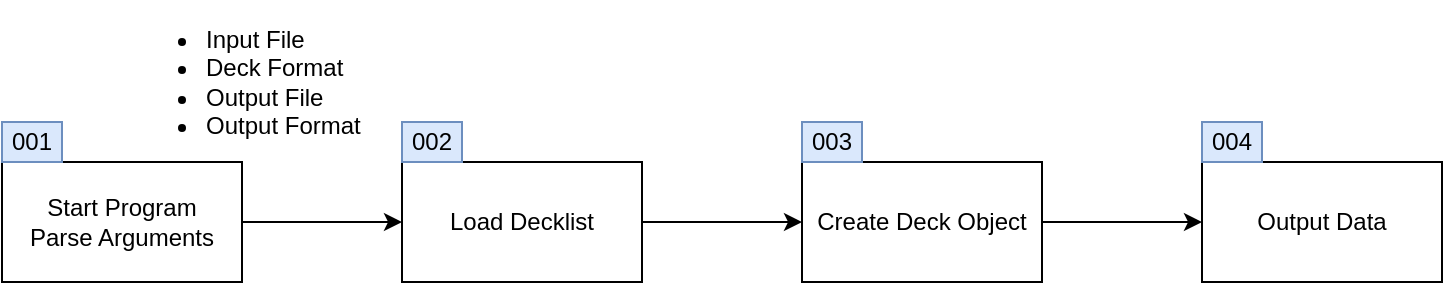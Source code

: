 <mxfile version="20.2.8" type="device"><diagram id="1oQyXsUIGuKXeJ-Kc6Pl" name="Page-1"><mxGraphModel dx="718" dy="998" grid="1" gridSize="10" guides="1" tooltips="1" connect="1" arrows="1" fold="1" page="1" pageScale="1" pageWidth="827" pageHeight="583" math="0" shadow="0"><root><mxCell id="0"/><mxCell id="1" parent="0"/><mxCell id="IXs9D1RwjlibUDPClfMX-3" value="" style="edgeStyle=orthogonalEdgeStyle;rounded=0;orthogonalLoop=1;jettySize=auto;html=1;" edge="1" parent="1" source="IXs9D1RwjlibUDPClfMX-1" target="IXs9D1RwjlibUDPClfMX-2"><mxGeometry relative="1" as="geometry"/></mxCell><mxCell id="IXs9D1RwjlibUDPClfMX-1" value="&lt;div&gt;Start Program&lt;/div&gt;Parse Arguments" style="rounded=0;whiteSpace=wrap;html=1;" vertex="1" parent="1"><mxGeometry x="40" y="240" width="120" height="60" as="geometry"/></mxCell><mxCell id="IXs9D1RwjlibUDPClfMX-5" value="" style="edgeStyle=orthogonalEdgeStyle;rounded=0;orthogonalLoop=1;jettySize=auto;html=1;" edge="1" parent="1" source="IXs9D1RwjlibUDPClfMX-2" target="IXs9D1RwjlibUDPClfMX-4"><mxGeometry relative="1" as="geometry"/></mxCell><mxCell id="IXs9D1RwjlibUDPClfMX-2" value="Load Decklist" style="rounded=0;whiteSpace=wrap;html=1;" vertex="1" parent="1"><mxGeometry x="240" y="240" width="120" height="60" as="geometry"/></mxCell><mxCell id="IXs9D1RwjlibUDPClfMX-7" value="" style="edgeStyle=orthogonalEdgeStyle;rounded=0;orthogonalLoop=1;jettySize=auto;html=1;" edge="1" parent="1" source="IXs9D1RwjlibUDPClfMX-4" target="IXs9D1RwjlibUDPClfMX-6"><mxGeometry relative="1" as="geometry"/></mxCell><mxCell id="IXs9D1RwjlibUDPClfMX-4" value="Create Deck Object" style="rounded=0;whiteSpace=wrap;html=1;" vertex="1" parent="1"><mxGeometry x="440" y="240" width="120" height="60" as="geometry"/></mxCell><mxCell id="IXs9D1RwjlibUDPClfMX-6" value="Output Data" style="rounded=0;whiteSpace=wrap;html=1;" vertex="1" parent="1"><mxGeometry x="640" y="240" width="120" height="60" as="geometry"/></mxCell><mxCell id="IXs9D1RwjlibUDPClfMX-8" value="&lt;ul&gt;&lt;li&gt;Input File&lt;/li&gt;&lt;li&gt;Deck Format&lt;/li&gt;&lt;li&gt;Output File&lt;/li&gt;&lt;li&gt;Output Format&lt;br&gt;&lt;/li&gt;&lt;/ul&gt;" style="text;html=1;strokeColor=none;fillColor=none;align=left;verticalAlign=middle;whiteSpace=wrap;rounded=0;" vertex="1" parent="1"><mxGeometry x="100" y="160" width="140" height="80" as="geometry"/></mxCell><mxCell id="IXs9D1RwjlibUDPClfMX-9" value="&lt;div&gt;001&lt;/div&gt;" style="text;html=1;strokeColor=#6c8ebf;fillColor=#dae8fc;align=center;verticalAlign=middle;whiteSpace=wrap;rounded=0;" vertex="1" parent="1"><mxGeometry x="40" y="220" width="30" height="20" as="geometry"/></mxCell><mxCell id="IXs9D1RwjlibUDPClfMX-10" value="&lt;div&gt;002&lt;/div&gt;" style="text;html=1;strokeColor=#6c8ebf;fillColor=#dae8fc;align=center;verticalAlign=middle;whiteSpace=wrap;rounded=0;" vertex="1" parent="1"><mxGeometry x="240" y="220" width="30" height="20" as="geometry"/></mxCell><mxCell id="IXs9D1RwjlibUDPClfMX-11" value="&lt;div&gt;003&lt;/div&gt;" style="text;html=1;strokeColor=#6c8ebf;fillColor=#dae8fc;align=center;verticalAlign=middle;whiteSpace=wrap;rounded=0;" vertex="1" parent="1"><mxGeometry x="440" y="220" width="30" height="20" as="geometry"/></mxCell><mxCell id="IXs9D1RwjlibUDPClfMX-12" value="&lt;div&gt;004&lt;/div&gt;" style="text;html=1;strokeColor=#6c8ebf;fillColor=#dae8fc;align=center;verticalAlign=middle;whiteSpace=wrap;rounded=0;" vertex="1" parent="1"><mxGeometry x="640" y="220" width="30" height="20" as="geometry"/></mxCell></root></mxGraphModel></diagram></mxfile>